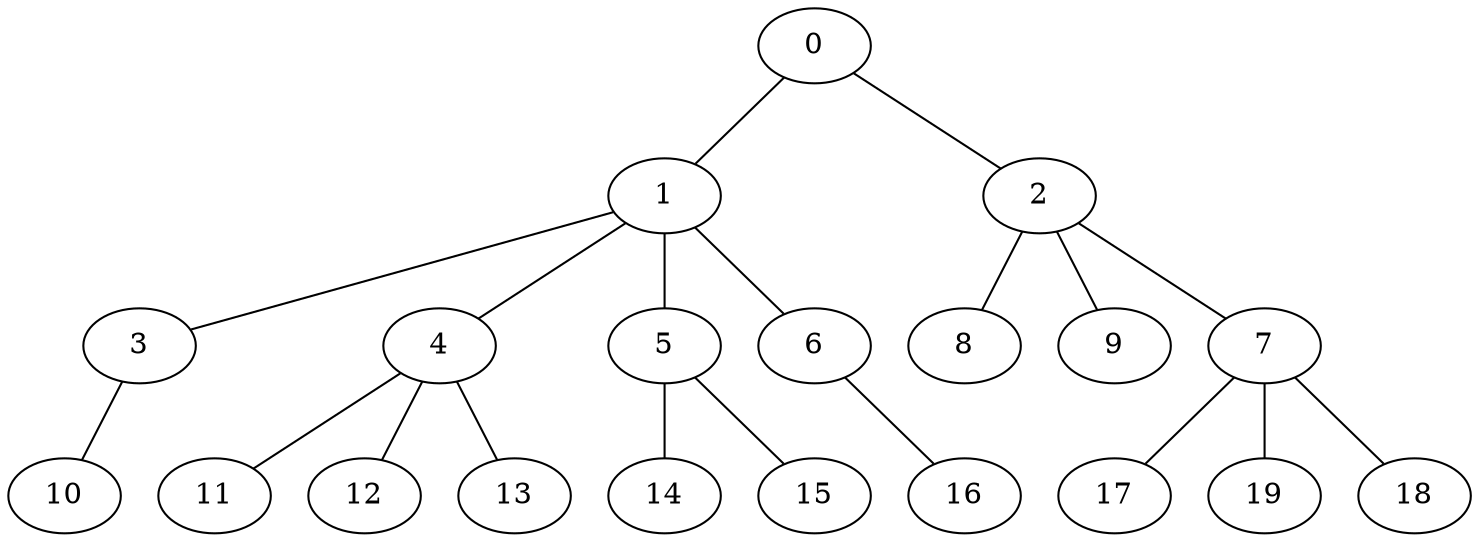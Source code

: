 
graph graphname {
    0 -- 1
0 -- 2
1 -- 3
1 -- 4
1 -- 5
1 -- 6
2 -- 8
2 -- 9
2 -- 7
3 -- 10
4 -- 11
4 -- 12
4 -- 13
5 -- 14
5 -- 15
6 -- 16
7 -- 17
7 -- 19
7 -- 18

}
